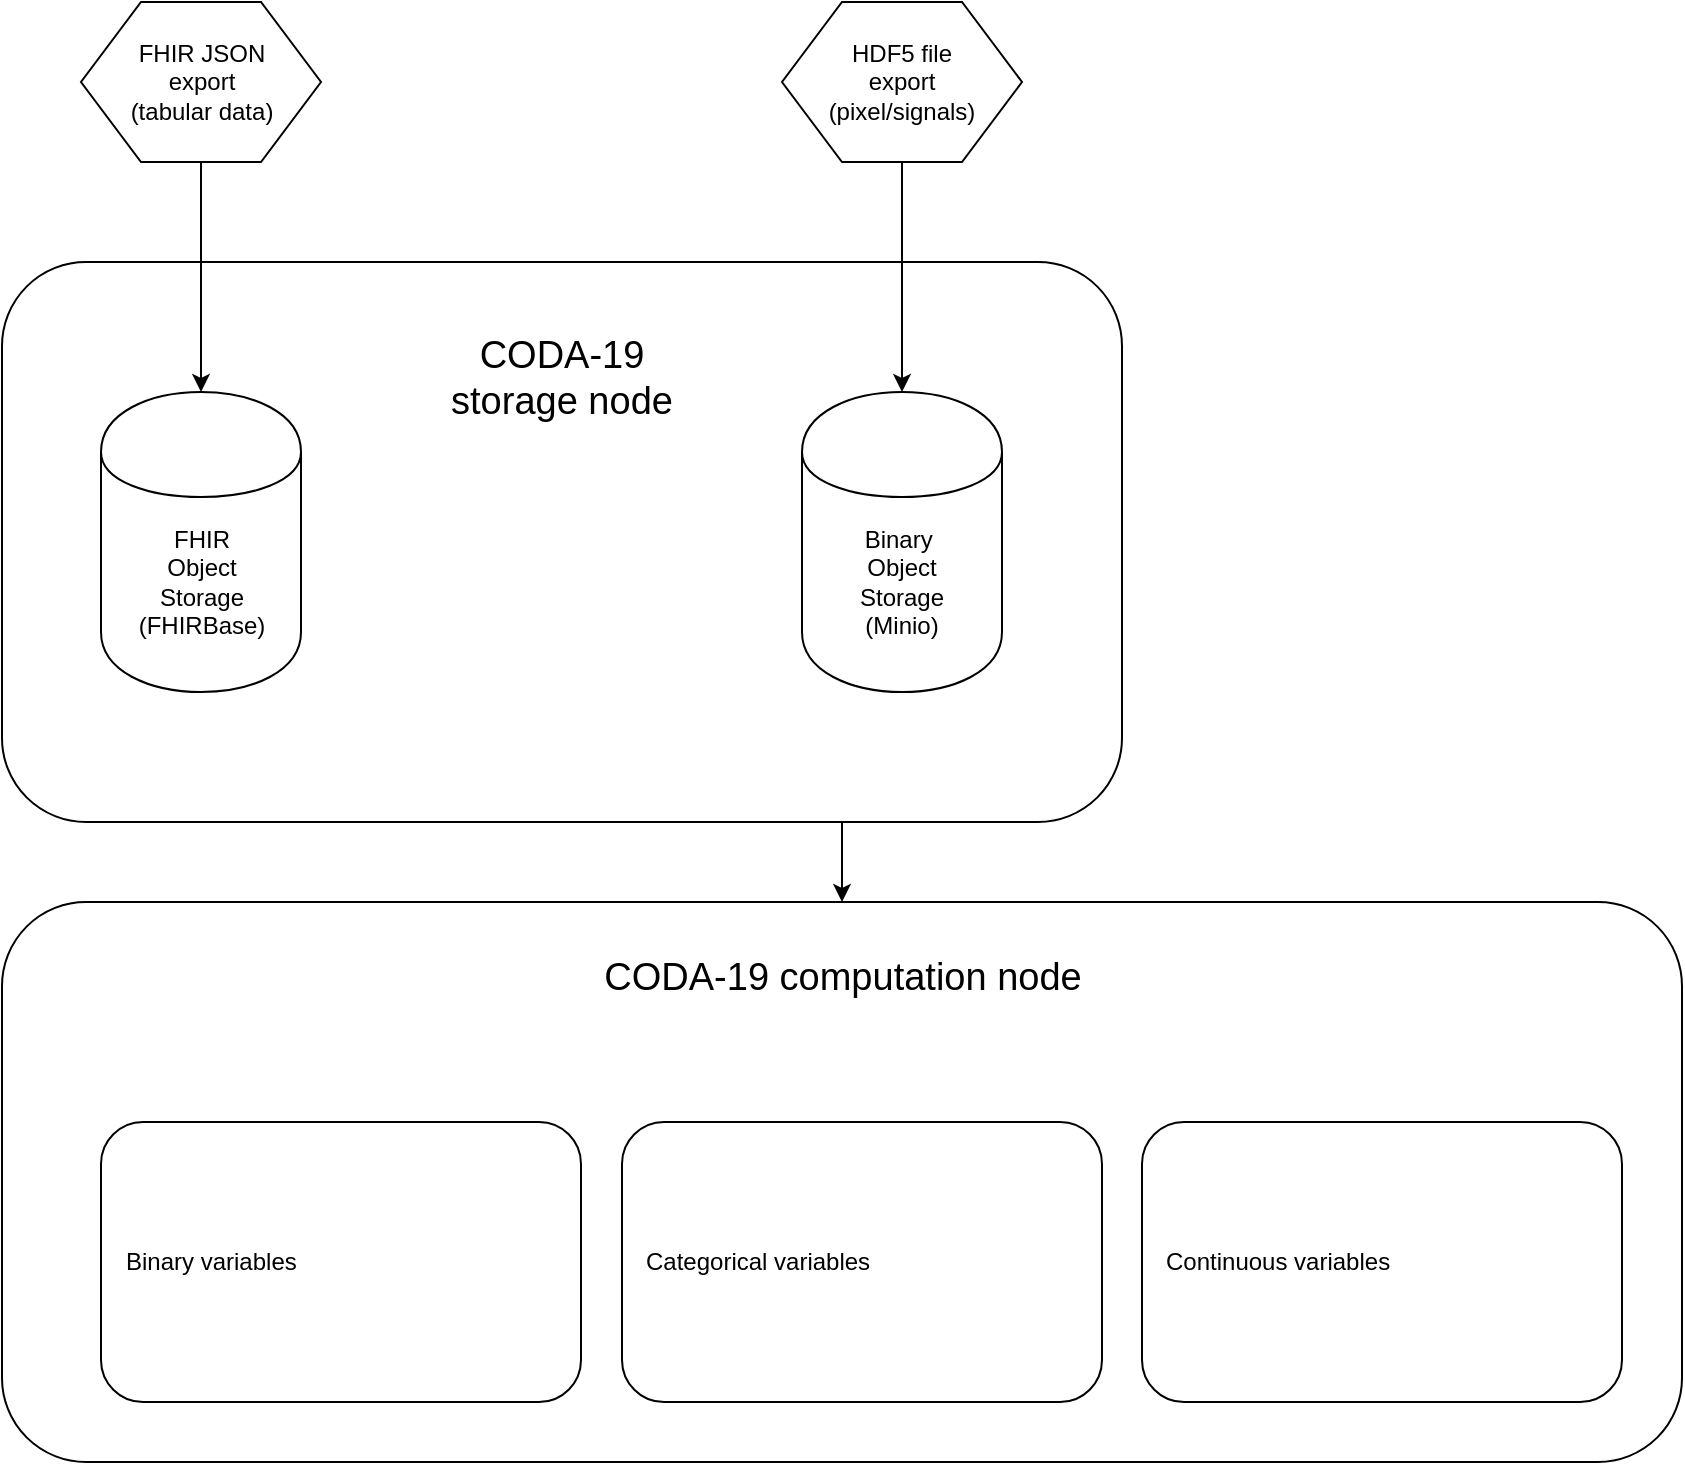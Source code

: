 <mxfile version="13.3.5" type="github">
  <diagram id="-fHXlF8OxmskdNQfDB3m" name="Page-1">
    <mxGraphModel dx="943" dy="567" grid="1" gridSize="10" guides="1" tooltips="1" connect="1" arrows="1" fold="1" page="1" pageScale="1" pageWidth="850" pageHeight="1100" math="0" shadow="0">
      <root>
        <mxCell id="0" />
        <mxCell id="1" parent="0" />
        <mxCell id="qyHEqkBaGVOl59AJigyV-24" style="edgeStyle=orthogonalEdgeStyle;rounded=0;orthogonalLoop=1;jettySize=auto;html=1;exitX=0.75;exitY=1;exitDx=0;exitDy=0;" edge="1" parent="1" source="qyHEqkBaGVOl59AJigyV-8" target="qyHEqkBaGVOl59AJigyV-9">
          <mxGeometry relative="1" as="geometry" />
        </mxCell>
        <mxCell id="qyHEqkBaGVOl59AJigyV-8" value="" style="rounded=1;whiteSpace=wrap;html=1;" vertex="1" parent="1">
          <mxGeometry x="40" y="360" width="560" height="280" as="geometry" />
        </mxCell>
        <mxCell id="qyHEqkBaGVOl59AJigyV-1" value="FHIR&lt;br&gt;Object&lt;br&gt;Storage&lt;br&gt;(FHIRBase)" style="shape=cylinder;whiteSpace=wrap;html=1;boundedLbl=1;backgroundOutline=1;" vertex="1" parent="1">
          <mxGeometry x="89.5" y="425" width="100" height="150" as="geometry" />
        </mxCell>
        <mxCell id="qyHEqkBaGVOl59AJigyV-17" style="edgeStyle=orthogonalEdgeStyle;rounded=0;orthogonalLoop=1;jettySize=auto;html=1;exitX=0.5;exitY=1;exitDx=0;exitDy=0;" edge="1" parent="1" source="qyHEqkBaGVOl59AJigyV-4" target="qyHEqkBaGVOl59AJigyV-1">
          <mxGeometry relative="1" as="geometry" />
        </mxCell>
        <mxCell id="qyHEqkBaGVOl59AJigyV-4" value="FHIR JSON&lt;br&gt;export&lt;br&gt;(tabular data)" style="shape=hexagon;perimeter=hexagonPerimeter2;whiteSpace=wrap;html=1;" vertex="1" parent="1">
          <mxGeometry x="79.5" y="230" width="120" height="80" as="geometry" />
        </mxCell>
        <mxCell id="qyHEqkBaGVOl59AJigyV-5" value="Binary&amp;nbsp;&lt;br&gt;Object&lt;br&gt;Storage&lt;br&gt;(Minio)" style="shape=cylinder;whiteSpace=wrap;html=1;boundedLbl=1;backgroundOutline=1;" vertex="1" parent="1">
          <mxGeometry x="440" y="425" width="100" height="150" as="geometry" />
        </mxCell>
        <mxCell id="qyHEqkBaGVOl59AJigyV-9" value="" style="rounded=1;whiteSpace=wrap;html=1;" vertex="1" parent="1">
          <mxGeometry x="40" y="680" width="840" height="280" as="geometry" />
        </mxCell>
        <mxCell id="qyHEqkBaGVOl59AJigyV-13" value="&amp;nbsp; &amp;nbsp;Binary variables" style="rounded=1;whiteSpace=wrap;html=1;align=left;" vertex="1" parent="1">
          <mxGeometry x="89.5" y="790" width="240" height="140" as="geometry" />
        </mxCell>
        <mxCell id="qyHEqkBaGVOl59AJigyV-19" style="edgeStyle=orthogonalEdgeStyle;rounded=0;orthogonalLoop=1;jettySize=auto;html=1;exitX=0.5;exitY=1;exitDx=0;exitDy=0;entryX=0.5;entryY=0;entryDx=0;entryDy=0;" edge="1" parent="1" source="qyHEqkBaGVOl59AJigyV-18" target="qyHEqkBaGVOl59AJigyV-5">
          <mxGeometry relative="1" as="geometry" />
        </mxCell>
        <mxCell id="qyHEqkBaGVOl59AJigyV-18" value="HDF5 file&lt;br&gt;export&lt;br&gt;(pixel/signals)" style="shape=hexagon;perimeter=hexagonPerimeter2;whiteSpace=wrap;html=1;" vertex="1" parent="1">
          <mxGeometry x="430" y="230" width="120" height="80" as="geometry" />
        </mxCell>
        <mxCell id="qyHEqkBaGVOl59AJigyV-20" value="&lt;font style=&quot;font-size: 19px&quot;&gt;CODA-19 &lt;br&gt;storage node&lt;/font&gt;" style="text;html=1;strokeColor=none;fillColor=none;align=center;verticalAlign=middle;whiteSpace=wrap;rounded=0;" vertex="1" parent="1">
          <mxGeometry x="235" y="390" width="170" height="55" as="geometry" />
        </mxCell>
        <mxCell id="qyHEqkBaGVOl59AJigyV-22" value="&lt;span style=&quot;font-size: 19px&quot;&gt;CODA-19 computation node&lt;/span&gt;" style="text;html=1;strokeColor=none;fillColor=none;align=center;verticalAlign=middle;whiteSpace=wrap;rounded=0;" vertex="1" parent="1">
          <mxGeometry x="207.5" y="690" width="505" height="55" as="geometry" />
        </mxCell>
        <mxCell id="qyHEqkBaGVOl59AJigyV-25" value="&amp;nbsp; &amp;nbsp;Categorical variables&lt;br&gt;" style="rounded=1;whiteSpace=wrap;html=1;align=left;" vertex="1" parent="1">
          <mxGeometry x="350" y="790" width="240" height="140" as="geometry" />
        </mxCell>
        <mxCell id="qyHEqkBaGVOl59AJigyV-26" value="&amp;nbsp; &amp;nbsp;Continuous variables&lt;br&gt;" style="rounded=1;whiteSpace=wrap;html=1;align=left;" vertex="1" parent="1">
          <mxGeometry x="610" y="790" width="240" height="140" as="geometry" />
        </mxCell>
      </root>
    </mxGraphModel>
  </diagram>
</mxfile>
